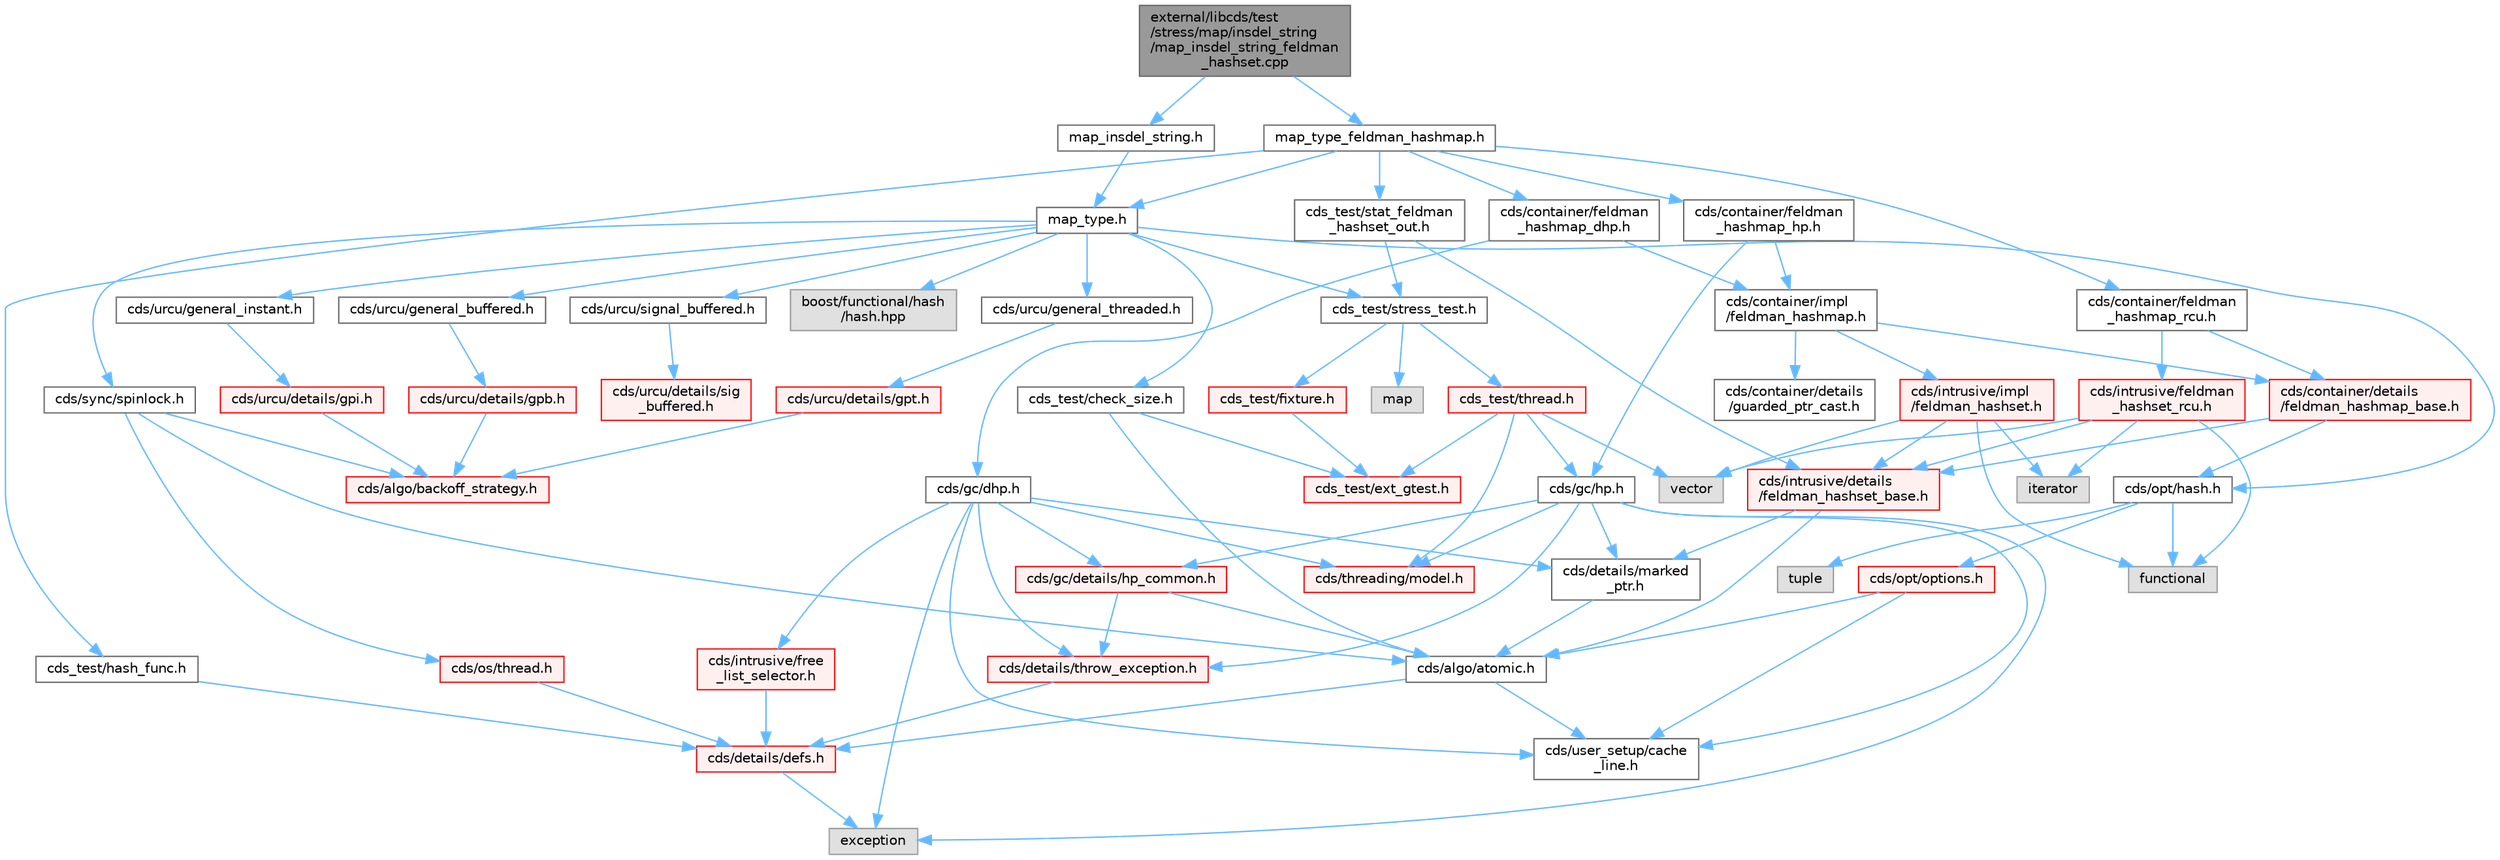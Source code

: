 digraph "external/libcds/test/stress/map/insdel_string/map_insdel_string_feldman_hashset.cpp"
{
 // LATEX_PDF_SIZE
  bgcolor="transparent";
  edge [fontname=Helvetica,fontsize=10,labelfontname=Helvetica,labelfontsize=10];
  node [fontname=Helvetica,fontsize=10,shape=box,height=0.2,width=0.4];
  Node1 [id="Node000001",label="external/libcds/test\l/stress/map/insdel_string\l/map_insdel_string_feldman\l_hashset.cpp",height=0.2,width=0.4,color="gray40", fillcolor="grey60", style="filled", fontcolor="black",tooltip=" "];
  Node1 -> Node2 [id="edge1_Node000001_Node000002",color="steelblue1",style="solid",tooltip=" "];
  Node2 [id="Node000002",label="map_insdel_string.h",height=0.2,width=0.4,color="grey40", fillcolor="white", style="filled",URL="$map__insdel__string_8h.html",tooltip=" "];
  Node2 -> Node3 [id="edge2_Node000002_Node000003",color="steelblue1",style="solid",tooltip=" "];
  Node3 [id="Node000003",label="map_type.h",height=0.2,width=0.4,color="grey40", fillcolor="white", style="filled",URL="$map__type_8h.html",tooltip=" "];
  Node3 -> Node4 [id="edge3_Node000003_Node000004",color="steelblue1",style="solid",tooltip=" "];
  Node4 [id="Node000004",label="cds/urcu/general_instant.h",height=0.2,width=0.4,color="grey40", fillcolor="white", style="filled",URL="$general__instant_8h.html",tooltip=" "];
  Node4 -> Node5 [id="edge4_Node000004_Node000005",color="steelblue1",style="solid",tooltip=" "];
  Node5 [id="Node000005",label="cds/urcu/details/gpi.h",height=0.2,width=0.4,color="red", fillcolor="#FFF0F0", style="filled",URL="$gpi_8h.html",tooltip=" "];
  Node5 -> Node55 [id="edge5_Node000005_Node000055",color="steelblue1",style="solid",tooltip=" "];
  Node55 [id="Node000055",label="cds/algo/backoff_strategy.h",height=0.2,width=0.4,color="red", fillcolor="#FFF0F0", style="filled",URL="$backoff__strategy_8h.html",tooltip=" "];
  Node3 -> Node59 [id="edge6_Node000003_Node000059",color="steelblue1",style="solid",tooltip=" "];
  Node59 [id="Node000059",label="cds/urcu/general_buffered.h",height=0.2,width=0.4,color="grey40", fillcolor="white", style="filled",URL="$general__buffered_8h.html",tooltip=" "];
  Node59 -> Node60 [id="edge7_Node000059_Node000060",color="steelblue1",style="solid",tooltip=" "];
  Node60 [id="Node000060",label="cds/urcu/details/gpb.h",height=0.2,width=0.4,color="red", fillcolor="#FFF0F0", style="filled",URL="$gpb_8h.html",tooltip=" "];
  Node60 -> Node55 [id="edge8_Node000060_Node000055",color="steelblue1",style="solid",tooltip=" "];
  Node3 -> Node73 [id="edge9_Node000003_Node000073",color="steelblue1",style="solid",tooltip=" "];
  Node73 [id="Node000073",label="cds/urcu/general_threaded.h",height=0.2,width=0.4,color="grey40", fillcolor="white", style="filled",URL="$general__threaded_8h.html",tooltip=" "];
  Node73 -> Node74 [id="edge10_Node000073_Node000074",color="steelblue1",style="solid",tooltip=" "];
  Node74 [id="Node000074",label="cds/urcu/details/gpt.h",height=0.2,width=0.4,color="red", fillcolor="#FFF0F0", style="filled",URL="$gpt_8h.html",tooltip=" "];
  Node74 -> Node55 [id="edge11_Node000074_Node000055",color="steelblue1",style="solid",tooltip=" "];
  Node3 -> Node77 [id="edge12_Node000003_Node000077",color="steelblue1",style="solid",tooltip=" "];
  Node77 [id="Node000077",label="cds/urcu/signal_buffered.h",height=0.2,width=0.4,color="grey40", fillcolor="white", style="filled",URL="$signal__buffered_8h.html",tooltip=" "];
  Node77 -> Node78 [id="edge13_Node000077_Node000078",color="steelblue1",style="solid",tooltip=" "];
  Node78 [id="Node000078",label="cds/urcu/details/sig\l_buffered.h",height=0.2,width=0.4,color="red", fillcolor="#FFF0F0", style="filled",URL="$sig__buffered_8h.html",tooltip=" "];
  Node3 -> Node80 [id="edge14_Node000003_Node000080",color="steelblue1",style="solid",tooltip=" "];
  Node80 [id="Node000080",label="cds/sync/spinlock.h",height=0.2,width=0.4,color="grey40", fillcolor="white", style="filled",URL="$sync_2spinlock_8h.html",tooltip=" "];
  Node80 -> Node10 [id="edge15_Node000080_Node000010",color="steelblue1",style="solid",tooltip=" "];
  Node10 [id="Node000010",label="cds/algo/atomic.h",height=0.2,width=0.4,color="grey40", fillcolor="white", style="filled",URL="$external_2libcds_2cds_2algo_2atomic_8h.html",tooltip=" "];
  Node10 -> Node11 [id="edge16_Node000010_Node000011",color="steelblue1",style="solid",tooltip=" "];
  Node11 [id="Node000011",label="cds/details/defs.h",height=0.2,width=0.4,color="red", fillcolor="#FFF0F0", style="filled",URL="$details_2defs_8h.html",tooltip=" "];
  Node11 -> Node16 [id="edge17_Node000011_Node000016",color="steelblue1",style="solid",tooltip=" "];
  Node16 [id="Node000016",label="exception",height=0.2,width=0.4,color="grey60", fillcolor="#E0E0E0", style="filled",tooltip=" "];
  Node10 -> Node24 [id="edge18_Node000010_Node000024",color="steelblue1",style="solid",tooltip=" "];
  Node24 [id="Node000024",label="cds/user_setup/cache\l_line.h",height=0.2,width=0.4,color="grey40", fillcolor="white", style="filled",URL="$cache__line_8h.html",tooltip="Cache-line size definition"];
  Node80 -> Node44 [id="edge19_Node000080_Node000044",color="steelblue1",style="solid",tooltip=" "];
  Node44 [id="Node000044",label="cds/os/thread.h",height=0.2,width=0.4,color="red", fillcolor="#FFF0F0", style="filled",URL="$cds_2os_2thread_8h.html",tooltip=" "];
  Node44 -> Node11 [id="edge20_Node000044_Node000011",color="steelblue1",style="solid",tooltip=" "];
  Node80 -> Node55 [id="edge21_Node000080_Node000055",color="steelblue1",style="solid",tooltip=" "];
  Node3 -> Node81 [id="edge22_Node000003_Node000081",color="steelblue1",style="solid",tooltip=" "];
  Node81 [id="Node000081",label="cds/opt/hash.h",height=0.2,width=0.4,color="grey40", fillcolor="white", style="filled",URL="$external_2libcds_2cds_2opt_2hash_8h.html",tooltip=" "];
  Node81 -> Node82 [id="edge23_Node000081_Node000082",color="steelblue1",style="solid",tooltip=" "];
  Node82 [id="Node000082",label="tuple",height=0.2,width=0.4,color="grey60", fillcolor="#E0E0E0", style="filled",tooltip=" "];
  Node81 -> Node83 [id="edge24_Node000081_Node000083",color="steelblue1",style="solid",tooltip=" "];
  Node83 [id="Node000083",label="functional",height=0.2,width=0.4,color="grey60", fillcolor="#E0E0E0", style="filled",tooltip=" "];
  Node81 -> Node67 [id="edge25_Node000081_Node000067",color="steelblue1",style="solid",tooltip=" "];
  Node67 [id="Node000067",label="cds/opt/options.h",height=0.2,width=0.4,color="red", fillcolor="#FFF0F0", style="filled",URL="$opt_2options_8h.html",tooltip=" "];
  Node67 -> Node24 [id="edge26_Node000067_Node000024",color="steelblue1",style="solid",tooltip=" "];
  Node67 -> Node10 [id="edge27_Node000067_Node000010",color="steelblue1",style="solid",tooltip=" "];
  Node3 -> Node84 [id="edge28_Node000003_Node000084",color="steelblue1",style="solid",tooltip=" "];
  Node84 [id="Node000084",label="boost/functional/hash\l/hash.hpp",height=0.2,width=0.4,color="grey60", fillcolor="#E0E0E0", style="filled",tooltip=" "];
  Node3 -> Node85 [id="edge29_Node000003_Node000085",color="steelblue1",style="solid",tooltip=" "];
  Node85 [id="Node000085",label="cds_test/stress_test.h",height=0.2,width=0.4,color="grey40", fillcolor="white", style="filled",URL="$stress__test_8h.html",tooltip=" "];
  Node85 -> Node86 [id="edge30_Node000085_Node000086",color="steelblue1",style="solid",tooltip=" "];
  Node86 [id="Node000086",label="map",height=0.2,width=0.4,color="grey60", fillcolor="#E0E0E0", style="filled",tooltip=" "];
  Node85 -> Node87 [id="edge31_Node000085_Node000087",color="steelblue1",style="solid",tooltip=" "];
  Node87 [id="Node000087",label="cds_test/fixture.h",height=0.2,width=0.4,color="red", fillcolor="#FFF0F0", style="filled",URL="$fixture_8h.html",tooltip=" "];
  Node87 -> Node88 [id="edge32_Node000087_Node000088",color="steelblue1",style="solid",tooltip=" "];
  Node88 [id="Node000088",label="cds_test/ext_gtest.h",height=0.2,width=0.4,color="red", fillcolor="#FFF0F0", style="filled",URL="$ext__gtest_8h.html",tooltip=" "];
  Node85 -> Node92 [id="edge33_Node000085_Node000092",color="steelblue1",style="solid",tooltip=" "];
  Node92 [id="Node000092",label="cds_test/thread.h",height=0.2,width=0.4,color="red", fillcolor="#FFF0F0", style="filled",URL="$test_2include_2cds__test_2thread_8h.html",tooltip=" "];
  Node92 -> Node88 [id="edge34_Node000092_Node000088",color="steelblue1",style="solid",tooltip=" "];
  Node92 -> Node93 [id="edge35_Node000092_Node000093",color="steelblue1",style="solid",tooltip=" "];
  Node93 [id="Node000093",label="vector",height=0.2,width=0.4,color="grey60", fillcolor="#E0E0E0", style="filled",tooltip=" "];
  Node92 -> Node48 [id="edge36_Node000092_Node000048",color="steelblue1",style="solid",tooltip=" "];
  Node48 [id="Node000048",label="cds/threading/model.h",height=0.2,width=0.4,color="red", fillcolor="#FFF0F0", style="filled",URL="$model_8h.html",tooltip=" "];
  Node92 -> Node94 [id="edge37_Node000092_Node000094",color="steelblue1",style="solid",tooltip=" "];
  Node94 [id="Node000094",label="cds/gc/hp.h",height=0.2,width=0.4,color="grey40", fillcolor="white", style="filled",URL="$hp_8h.html",tooltip=" "];
  Node94 -> Node16 [id="edge38_Node000094_Node000016",color="steelblue1",style="solid",tooltip=" "];
  Node94 -> Node95 [id="edge39_Node000094_Node000095",color="steelblue1",style="solid",tooltip=" "];
  Node95 [id="Node000095",label="cds/gc/details/hp_common.h",height=0.2,width=0.4,color="red", fillcolor="#FFF0F0", style="filled",URL="$hp__common_8h.html",tooltip=" "];
  Node95 -> Node10 [id="edge40_Node000095_Node000010",color="steelblue1",style="solid",tooltip=" "];
  Node95 -> Node41 [id="edge41_Node000095_Node000041",color="steelblue1",style="solid",tooltip=" "];
  Node41 [id="Node000041",label="cds/details/throw_exception.h",height=0.2,width=0.4,color="red", fillcolor="#FFF0F0", style="filled",URL="$throw__exception_8h.html",tooltip=" "];
  Node41 -> Node11 [id="edge42_Node000041_Node000011",color="steelblue1",style="solid",tooltip=" "];
  Node94 -> Node48 [id="edge43_Node000094_Node000048",color="steelblue1",style="solid",tooltip=" "];
  Node94 -> Node41 [id="edge44_Node000094_Node000041",color="steelblue1",style="solid",tooltip=" "];
  Node94 -> Node47 [id="edge45_Node000094_Node000047",color="steelblue1",style="solid",tooltip=" "];
  Node47 [id="Node000047",label="cds/details/marked\l_ptr.h",height=0.2,width=0.4,color="grey40", fillcolor="white", style="filled",URL="$marked__ptr_8h.html",tooltip=" "];
  Node47 -> Node10 [id="edge46_Node000047_Node000010",color="steelblue1",style="solid",tooltip=" "];
  Node94 -> Node24 [id="edge47_Node000094_Node000024",color="steelblue1",style="solid",tooltip=" "];
  Node3 -> Node96 [id="edge48_Node000003_Node000096",color="steelblue1",style="solid",tooltip=" "];
  Node96 [id="Node000096",label="cds_test/check_size.h",height=0.2,width=0.4,color="grey40", fillcolor="white", style="filled",URL="$check__size_8h.html",tooltip=" "];
  Node96 -> Node88 [id="edge49_Node000096_Node000088",color="steelblue1",style="solid",tooltip=" "];
  Node96 -> Node10 [id="edge50_Node000096_Node000010",color="steelblue1",style="solid",tooltip=" "];
  Node1 -> Node97 [id="edge51_Node000001_Node000097",color="steelblue1",style="solid",tooltip=" "];
  Node97 [id="Node000097",label="map_type_feldman_hashmap.h",height=0.2,width=0.4,color="grey40", fillcolor="white", style="filled",URL="$map__type__feldman__hashmap_8h.html",tooltip=" "];
  Node97 -> Node3 [id="edge52_Node000097_Node000003",color="steelblue1",style="solid",tooltip=" "];
  Node97 -> Node98 [id="edge53_Node000097_Node000098",color="steelblue1",style="solid",tooltip=" "];
  Node98 [id="Node000098",label="cds/container/feldman\l_hashmap_hp.h",height=0.2,width=0.4,color="grey40", fillcolor="white", style="filled",URL="$feldman__hashmap__hp_8h.html",tooltip=" "];
  Node98 -> Node99 [id="edge54_Node000098_Node000099",color="steelblue1",style="solid",tooltip=" "];
  Node99 [id="Node000099",label="cds/container/impl\l/feldman_hashmap.h",height=0.2,width=0.4,color="grey40", fillcolor="white", style="filled",URL="$feldman__hashmap_8h.html",tooltip=" "];
  Node99 -> Node100 [id="edge55_Node000099_Node000100",color="steelblue1",style="solid",tooltip=" "];
  Node100 [id="Node000100",label="cds/intrusive/impl\l/feldman_hashset.h",height=0.2,width=0.4,color="red", fillcolor="#FFF0F0", style="filled",URL="$intrusive_2impl_2feldman__hashset_8h.html",tooltip=" "];
  Node100 -> Node83 [id="edge56_Node000100_Node000083",color="steelblue1",style="solid",tooltip=" "];
  Node100 -> Node101 [id="edge57_Node000100_Node000101",color="steelblue1",style="solid",tooltip=" "];
  Node101 [id="Node000101",label="iterator",height=0.2,width=0.4,color="grey60", fillcolor="#E0E0E0", style="filled",tooltip=" "];
  Node100 -> Node93 [id="edge58_Node000100_Node000093",color="steelblue1",style="solid",tooltip=" "];
  Node100 -> Node102 [id="edge59_Node000100_Node000102",color="steelblue1",style="solid",tooltip=" "];
  Node102 [id="Node000102",label="cds/intrusive/details\l/feldman_hashset_base.h",height=0.2,width=0.4,color="red", fillcolor="#FFF0F0", style="filled",URL="$intrusive_2details_2feldman__hashset__base_8h.html",tooltip=" "];
  Node102 -> Node10 [id="edge60_Node000102_Node000010",color="steelblue1",style="solid",tooltip=" "];
  Node102 -> Node47 [id="edge61_Node000102_Node000047",color="steelblue1",style="solid",tooltip=" "];
  Node99 -> Node106 [id="edge62_Node000099_Node000106",color="steelblue1",style="solid",tooltip=" "];
  Node106 [id="Node000106",label="cds/container/details\l/feldman_hashmap_base.h",height=0.2,width=0.4,color="red", fillcolor="#FFF0F0", style="filled",URL="$feldman__hashmap__base_8h.html",tooltip=" "];
  Node106 -> Node102 [id="edge63_Node000106_Node000102",color="steelblue1",style="solid",tooltip=" "];
  Node106 -> Node81 [id="edge64_Node000106_Node000081",color="steelblue1",style="solid",tooltip=" "];
  Node99 -> Node107 [id="edge65_Node000099_Node000107",color="steelblue1",style="solid",tooltip=" "];
  Node107 [id="Node000107",label="cds/container/details\l/guarded_ptr_cast.h",height=0.2,width=0.4,color="grey40", fillcolor="white", style="filled",URL="$guarded__ptr__cast_8h.html",tooltip=" "];
  Node98 -> Node94 [id="edge66_Node000098_Node000094",color="steelblue1",style="solid",tooltip=" "];
  Node97 -> Node108 [id="edge67_Node000097_Node000108",color="steelblue1",style="solid",tooltip=" "];
  Node108 [id="Node000108",label="cds/container/feldman\l_hashmap_dhp.h",height=0.2,width=0.4,color="grey40", fillcolor="white", style="filled",URL="$feldman__hashmap__dhp_8h.html",tooltip=" "];
  Node108 -> Node99 [id="edge68_Node000108_Node000099",color="steelblue1",style="solid",tooltip=" "];
  Node108 -> Node109 [id="edge69_Node000108_Node000109",color="steelblue1",style="solid",tooltip=" "];
  Node109 [id="Node000109",label="cds/gc/dhp.h",height=0.2,width=0.4,color="grey40", fillcolor="white", style="filled",URL="$dhp_8h.html",tooltip=" "];
  Node109 -> Node16 [id="edge70_Node000109_Node000016",color="steelblue1",style="solid",tooltip=" "];
  Node109 -> Node95 [id="edge71_Node000109_Node000095",color="steelblue1",style="solid",tooltip=" "];
  Node109 -> Node48 [id="edge72_Node000109_Node000048",color="steelblue1",style="solid",tooltip=" "];
  Node109 -> Node110 [id="edge73_Node000109_Node000110",color="steelblue1",style="solid",tooltip=" "];
  Node110 [id="Node000110",label="cds/intrusive/free\l_list_selector.h",height=0.2,width=0.4,color="red", fillcolor="#FFF0F0", style="filled",URL="$free__list__selector_8h.html",tooltip=" "];
  Node110 -> Node11 [id="edge74_Node000110_Node000011",color="steelblue1",style="solid",tooltip=" "];
  Node109 -> Node41 [id="edge75_Node000109_Node000041",color="steelblue1",style="solid",tooltip=" "];
  Node109 -> Node47 [id="edge76_Node000109_Node000047",color="steelblue1",style="solid",tooltip=" "];
  Node109 -> Node24 [id="edge77_Node000109_Node000024",color="steelblue1",style="solid",tooltip=" "];
  Node97 -> Node112 [id="edge78_Node000097_Node000112",color="steelblue1",style="solid",tooltip=" "];
  Node112 [id="Node000112",label="cds/container/feldman\l_hashmap_rcu.h",height=0.2,width=0.4,color="grey40", fillcolor="white", style="filled",URL="$feldman__hashmap__rcu_8h.html",tooltip=" "];
  Node112 -> Node113 [id="edge79_Node000112_Node000113",color="steelblue1",style="solid",tooltip=" "];
  Node113 [id="Node000113",label="cds/intrusive/feldman\l_hashset_rcu.h",height=0.2,width=0.4,color="red", fillcolor="#FFF0F0", style="filled",URL="$intrusive_2feldman__hashset__rcu_8h.html",tooltip=" "];
  Node113 -> Node83 [id="edge80_Node000113_Node000083",color="steelblue1",style="solid",tooltip=" "];
  Node113 -> Node101 [id="edge81_Node000113_Node000101",color="steelblue1",style="solid",tooltip=" "];
  Node113 -> Node93 [id="edge82_Node000113_Node000093",color="steelblue1",style="solid",tooltip=" "];
  Node113 -> Node102 [id="edge83_Node000113_Node000102",color="steelblue1",style="solid",tooltip=" "];
  Node112 -> Node106 [id="edge84_Node000112_Node000106",color="steelblue1",style="solid",tooltip=" "];
  Node97 -> Node117 [id="edge85_Node000097_Node000117",color="steelblue1",style="solid",tooltip=" "];
  Node117 [id="Node000117",label="cds_test/stat_feldman\l_hashset_out.h",height=0.2,width=0.4,color="grey40", fillcolor="white", style="filled",URL="$stat__feldman__hashset__out_8h.html",tooltip=" "];
  Node117 -> Node85 [id="edge86_Node000117_Node000085",color="steelblue1",style="solid",tooltip=" "];
  Node117 -> Node102 [id="edge87_Node000117_Node000102",color="steelblue1",style="solid",tooltip=" "];
  Node97 -> Node118 [id="edge88_Node000097_Node000118",color="steelblue1",style="solid",tooltip=" "];
  Node118 [id="Node000118",label="cds_test/hash_func.h",height=0.2,width=0.4,color="grey40", fillcolor="white", style="filled",URL="$hash__func_8h.html",tooltip=" "];
  Node118 -> Node11 [id="edge89_Node000118_Node000011",color="steelblue1",style="solid",tooltip=" "];
}
